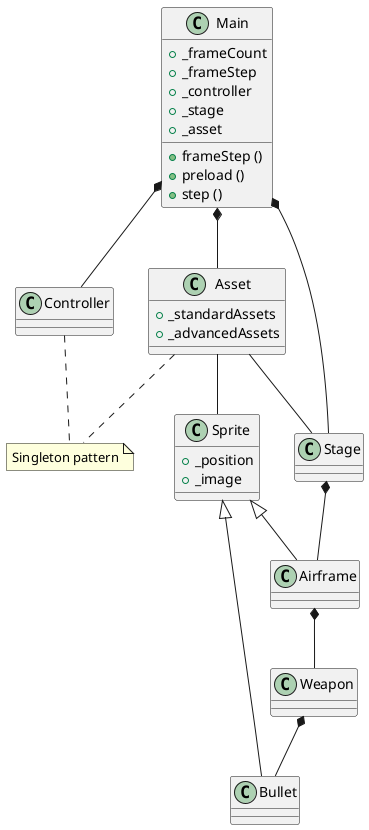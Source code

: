 @startuml
note "Singleton pattern" as Singleton

class Asset {
+ _standardAssets
+ _advancedAssets
}
Asset .. Singleton

class Sprite {
+ _position
+ _image
}

class Main {
+ _frameCount
+ _frameStep
+ _controller
+ _stage
+ _asset

+ frameStep ()
+ preload ()
+ step ()
}

class Controller
Controller .. Singleton

Main *-- Controller
Main *-- Stage
Main *-- Asset

Asset -- Stage
Asset -- Sprite

Stage *-- Airframe
Sprite <|-- Airframe
Sprite <|-- Bullet
Airframe *-- Weapon
Weapon *-- Bullet
@enduml
